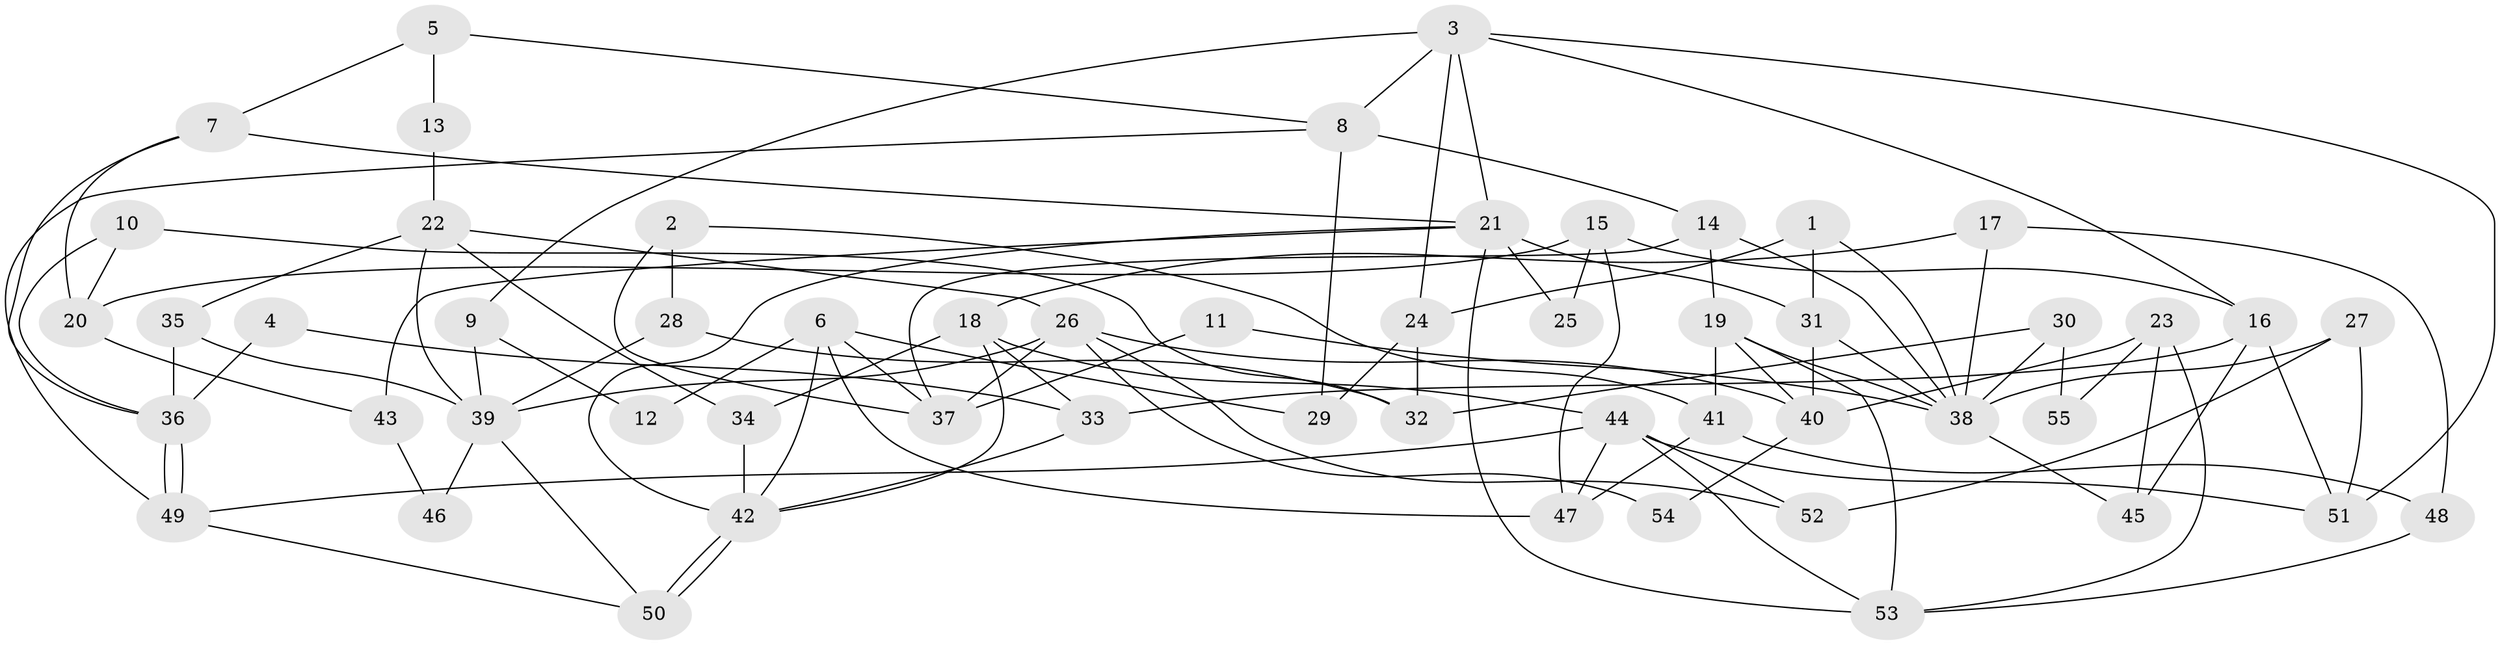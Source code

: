 // coarse degree distribution, {3: 0.29411764705882354, 6: 0.17647058823529413, 12: 0.058823529411764705, 2: 0.11764705882352941, 5: 0.23529411764705882, 11: 0.058823529411764705, 10: 0.058823529411764705}
// Generated by graph-tools (version 1.1) at 2025/18/03/04/25 18:18:41]
// undirected, 55 vertices, 110 edges
graph export_dot {
graph [start="1"]
  node [color=gray90,style=filled];
  1;
  2;
  3;
  4;
  5;
  6;
  7;
  8;
  9;
  10;
  11;
  12;
  13;
  14;
  15;
  16;
  17;
  18;
  19;
  20;
  21;
  22;
  23;
  24;
  25;
  26;
  27;
  28;
  29;
  30;
  31;
  32;
  33;
  34;
  35;
  36;
  37;
  38;
  39;
  40;
  41;
  42;
  43;
  44;
  45;
  46;
  47;
  48;
  49;
  50;
  51;
  52;
  53;
  54;
  55;
  1 -- 38;
  1 -- 31;
  1 -- 24;
  2 -- 37;
  2 -- 28;
  2 -- 41;
  3 -- 21;
  3 -- 51;
  3 -- 8;
  3 -- 9;
  3 -- 16;
  3 -- 24;
  4 -- 33;
  4 -- 36;
  5 -- 8;
  5 -- 7;
  5 -- 13;
  6 -- 29;
  6 -- 47;
  6 -- 12;
  6 -- 37;
  6 -- 42;
  7 -- 21;
  7 -- 36;
  7 -- 20;
  8 -- 49;
  8 -- 14;
  8 -- 29;
  9 -- 39;
  9 -- 12;
  10 -- 36;
  10 -- 20;
  10 -- 32;
  11 -- 38;
  11 -- 37;
  13 -- 22;
  14 -- 19;
  14 -- 37;
  14 -- 38;
  15 -- 16;
  15 -- 47;
  15 -- 20;
  15 -- 25;
  16 -- 33;
  16 -- 45;
  16 -- 51;
  17 -- 38;
  17 -- 48;
  17 -- 18;
  18 -- 42;
  18 -- 33;
  18 -- 34;
  18 -- 44;
  19 -- 40;
  19 -- 53;
  19 -- 38;
  19 -- 41;
  20 -- 43;
  21 -- 42;
  21 -- 53;
  21 -- 25;
  21 -- 31;
  21 -- 43;
  22 -- 39;
  22 -- 34;
  22 -- 26;
  22 -- 35;
  23 -- 40;
  23 -- 45;
  23 -- 53;
  23 -- 55;
  24 -- 29;
  24 -- 32;
  26 -- 37;
  26 -- 39;
  26 -- 40;
  26 -- 52;
  26 -- 54;
  27 -- 52;
  27 -- 38;
  27 -- 51;
  28 -- 39;
  28 -- 32;
  30 -- 32;
  30 -- 38;
  30 -- 55;
  31 -- 38;
  31 -- 40;
  33 -- 42;
  34 -- 42;
  35 -- 39;
  35 -- 36;
  36 -- 49;
  36 -- 49;
  38 -- 45;
  39 -- 50;
  39 -- 46;
  40 -- 54;
  41 -- 47;
  41 -- 48;
  42 -- 50;
  42 -- 50;
  43 -- 46;
  44 -- 51;
  44 -- 47;
  44 -- 49;
  44 -- 52;
  44 -- 53;
  48 -- 53;
  49 -- 50;
}
